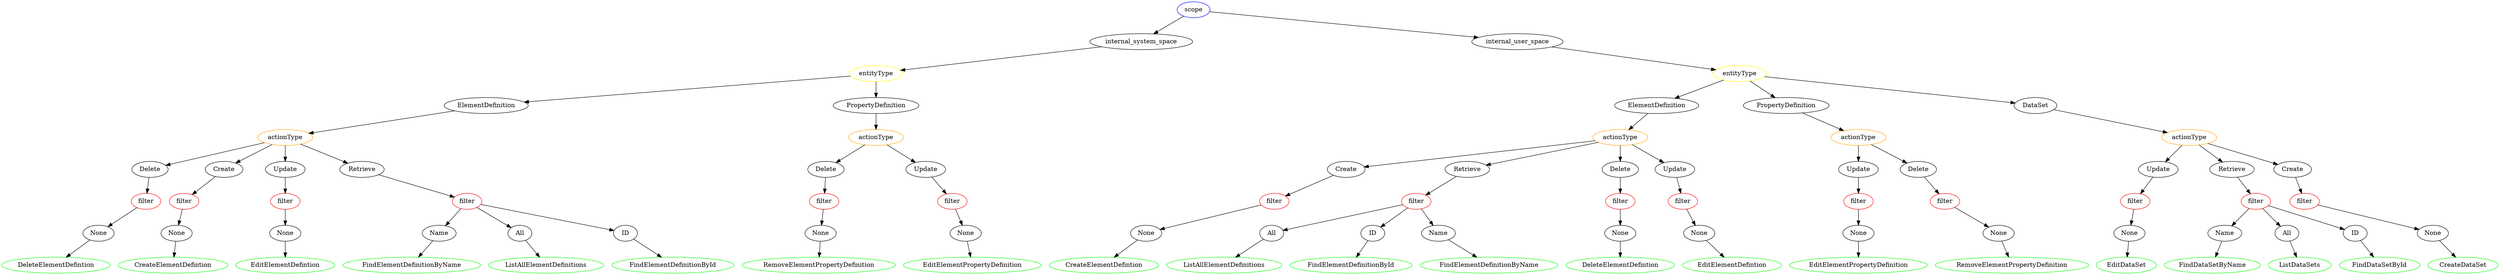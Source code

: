 digraph EngineDecisionTree{
	905->{}
	937->{}
	991->{}
	947->{948}
	1024->{}
	996->{}
	956->{957}
	1023->{1024}
	1001->{}
	901->{1021 908 902}
	981->{982 1004}
	1006->{1007}
	919->{920}
	952->{953}
	969->{970}
	1021->{1022}
	917->{918}
	967->{968}
	927->{928}
	1022->{1023}
	959->{}
	982->{983}
	928->{929}
	932->{933}
	989->{1000 990 995}
	930->{}
	948->{}
	964->{965}
	918->{919 932}
	1013->{}
	984->{985}
	908->{909}
	977->{978}
	902->{903}
	965->{}
	990->{991}
	970->{971}
	988->{989}
	915->{916}
	1004->{1005}
	916->{}
	909->{1017 910 915}
	983->{984}
	943->{}
	942->{943}
	935->{936}
	1007->{}
	980->{981}
	971->{972}
	1011->{1012}
	1012->{1013}
	1005->{1006}
	957->{958}
	975->{976}
	921->{922}
	1017->{1018}
	922->{923}
	934->{935}
	900->{901}
	985->{}
	898->{899}
	924->{}
	968->{1010 988 975 969}
	923->{924}
	963->{964}
	910->{911}
	976->{977}
	897->{917 898}
	1010->{1011}
	1018->{}
	920->{962 940 927 921}
	972->{}
	1000->{1001}
	995->{996}
	904->{905}
	958->{959}
	899->{967 980 900}
	903->{904}
	978->{}
	941->{952 942 947}
	962->{963}
	953->{}
	929->{930}
	911->{}
	936->{937}
	940->{941}
	933->{934 956}
	1005 [label="filter" color=red]
	927 [label="Delete" color=black]
	901 [label="actionType" color=orange]
	1011 [label="filter" color=red]
	957 [label="filter" color=red]
	962 [label="Update" color=black]
	1006 [label="None" color=black]
	964 [label="None" color=black]
	922 [label="filter" color=red]
	988 [label="Retrieve" color=black]
	958 [label="None" color=black]
	995 [label="Name" color=black]
	933 [label="actionType" color=orange]
	968 [label="actionType" color=orange]
	1004 [label="Delete" color=black]
	904 [label="None" color=black]
	953 [label="ListAllElementDefinitions" color=green]
	991 [label="FindElementDefinitionById" color=green]
	1023 [label="None" color=black]
	928 [label="filter" color=red]
	929 [label="None" color=black]
	911 [label="FindDataSetById" color=green]
	976 [label="filter" color=red]
	900 [label="DataSet" color=black]
	980 [label="PropertyDefinition" color=black]
	902 [label="Create" color=black]
	985 [label="EditElementPropertyDefinition" color=green]
	975 [label="Delete" color=black]
	1022 [label="filter" color=red]
	937 [label="EditElementPropertyDefinition" color=green]
	1000 [label="All" color=black]
	1021 [label="Update" color=black]
	956 [label="Delete" color=black]
	981 [label="actionType" color=orange]
	1013 [label="EditElementDefintion" color=green]
	1007 [label="RemoveElementPropertyDefinition" color=green]
	1017 [label="All" color=black]
	967 [label="ElementDefinition" color=black]
	940 [label="Retrieve" color=black]
	910 [label="ID" color=black]
	934 [label="Update" color=black]
	996 [label="FindElementDefinitionByName" color=green]
	903 [label="filter" color=red]
	971 [label="None" color=black]
	970 [label="filter" color=red]
	898 [label="internal_user_space" color=black]
	963 [label="filter" color=red]
	909 [label="filter" color=red]
	923 [label="None" color=black]
	1010 [label="Update" color=black]
	990 [label="ID" color=black]
	947 [label="Name" color=black]
	921 [label="Create" color=black]
	943 [label="FindElementDefinitionById" color=green]
	897 [label="scope" color=blue]
	984 [label="None" color=black]
	941 [label="filter" color=red]
	918 [label="entityType" color=yellow]
	915 [label="Name" color=black]
	905 [label="CreateDataSet" color=green]
	948 [label="FindElementDefinitionByName" color=green]
	972 [label="CreateElementDefintion" color=green]
	916 [label="FindDataSetByName" color=green]
	942 [label="ID" color=black]
	1018 [label="ListDataSets" color=green]
	989 [label="filter" color=red]
	935 [label="filter" color=red]
	908 [label="Retrieve" color=black]
	983 [label="filter" color=red]
	1001 [label="ListAllElementDefinitions" color=green]
	917 [label="internal_system_space" color=black]
	969 [label="Create" color=black]
	899 [label="entityType" color=yellow]
	965 [label="EditElementDefintion" color=green]
	959 [label="RemoveElementPropertyDefinition" color=green]
	924 [label="CreateElementDefintion" color=green]
	930 [label="DeleteElementDefintion" color=green]
	919 [label="ElementDefinition" color=black]
	952 [label="All" color=black]
	932 [label="PropertyDefinition" color=black]
	977 [label="None" color=black]
	920 [label="actionType" color=orange]
	978 [label="DeleteElementDefintion" color=green]
	1012 [label="None" color=black]
	936 [label="None" color=black]
	1024 [label="EditDataSet" color=green]
	982 [label="Update" color=black]
}
